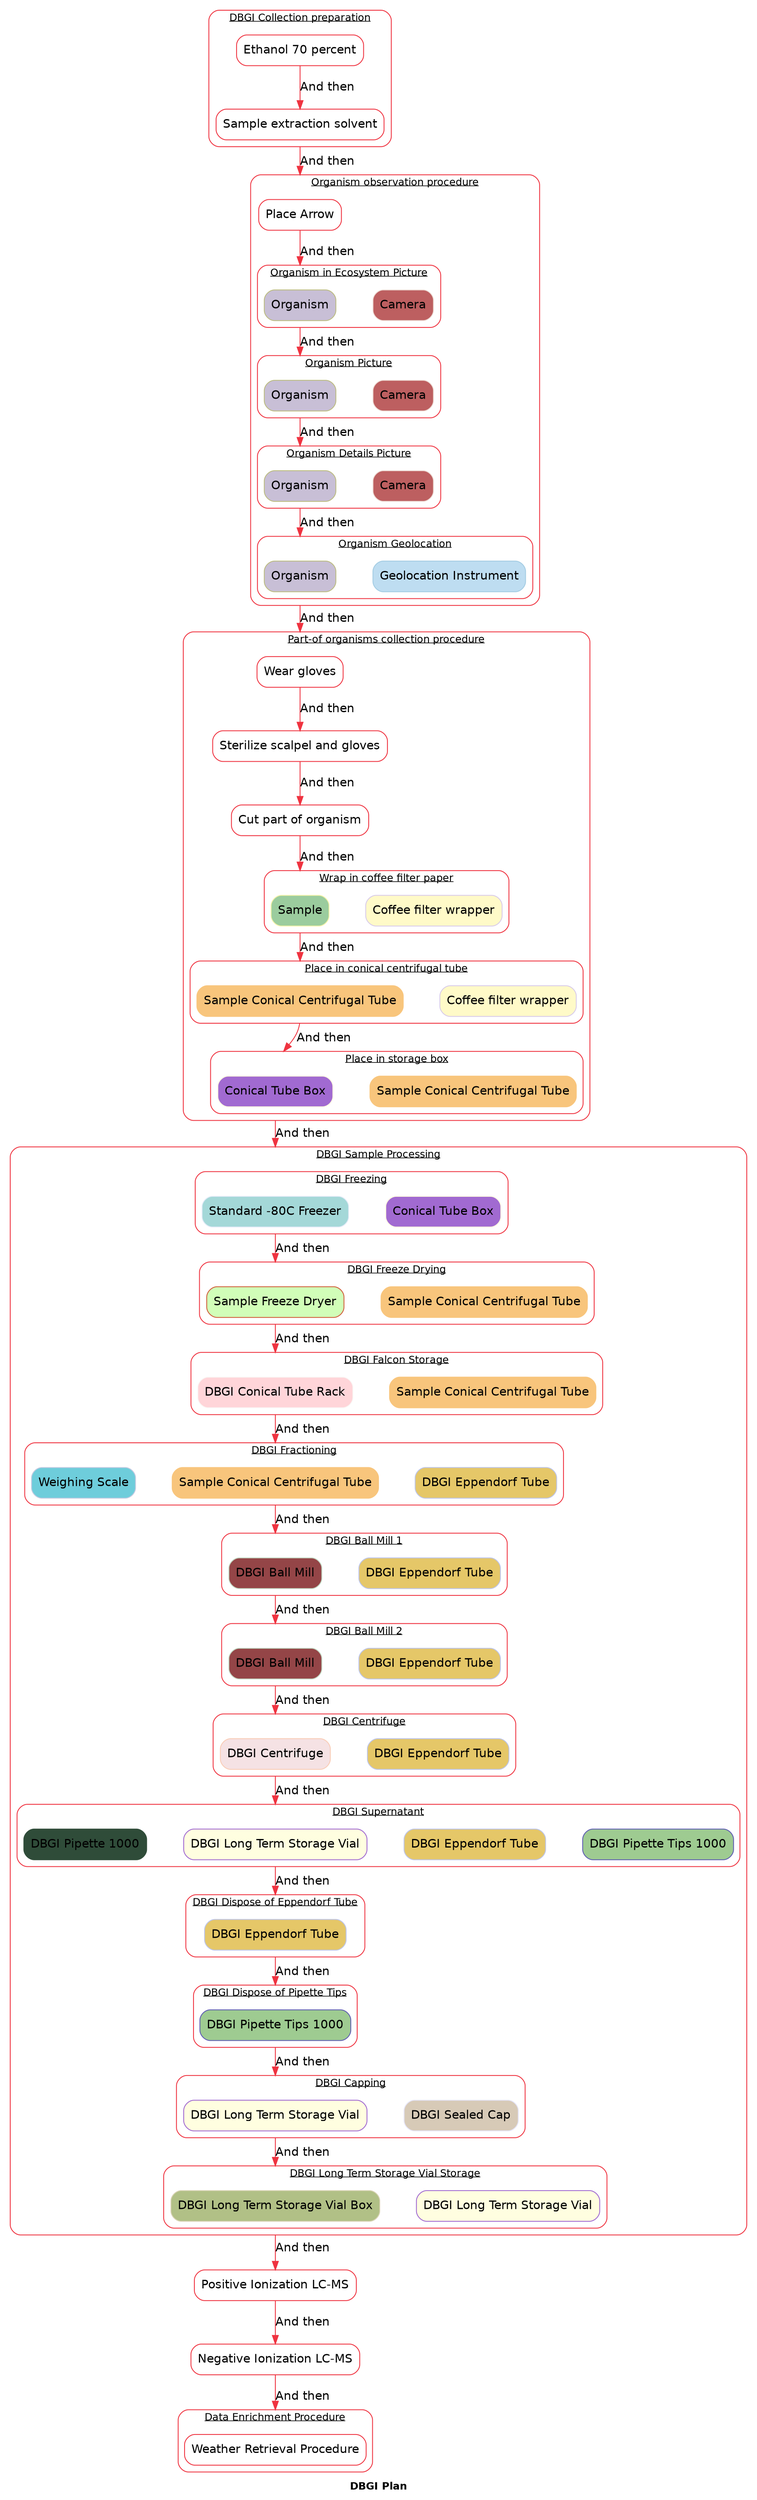 digraph G {
	graph [
		label=<<B>DBGI Plan</B>>,
		fontname="Helvetica",
		fontsize=12,
		bgcolor=white,
		splines=true,
		nodesep=0.6,
		concentrate=true,
		compound=true,
	];
	node [style=rounded, fontname="Helvetica"];
	edge [fontname="Helvetica"];
subgraph cluster__0 {
	label=<<U>DBGI Collection preparation</U>>;
	style="rounded";
	color="#EF3340";
	P3 [label="Ethanol 70 percent", shape=box, color="#EF3340"];
	P4 [label="Sample extraction solvent", shape=box, color="#EF3340"];
    P3:s -> P4:n [label="And then", color="#EF3340"];
}
subgraph cluster__1 {
	label=<<U>DBGI Sample Processing</U>>;
	style="rounded";
	color="#EF3340";
subgraph cluster__1_0 {
	label=<<U>DBGI Freezing</U>>;
	style="rounded";
	color="#EF3340";
    T1 [label="Conical Tube Box", shape=box, style="filled,rounded", color="#FFFEE0", fillcolor="#A16AD1"];
    T2 [label="Standard -80C Freezer", shape=box, style="filled,rounded", color="#E5ECF8", fillcolor="#A4D8D8"];
}
subgraph cluster__1_1 {
	label=<<U>DBGI Freeze Drying</U>>;
	style="rounded";
	color="#EF3340";
    T3 [label="Sample Conical Centrifugal Tube", shape=box, style="filled,rounded", color="#F8C57C", fillcolor="#F8C57C"];
    T4 [label="Sample Freeze Dryer", shape=box, style="filled,rounded", color="#D05C39", fillcolor="#D1FEB8"];
}
subgraph cluster__1_2 {
	label=<<U>DBGI Falcon Storage</U>>;
	style="rounded";
	color="#EF3340";
    T5 [label="Sample Conical Centrifugal Tube", shape=box, style="filled,rounded", color="#F8C57C", fillcolor="#F8C57C"];
    T6 [label="DBGI Conical Tube Rack", shape=box, style="filled,rounded", color="#FAF8F6", fillcolor="#FFD5D9"];
}
subgraph cluster__1_3 {
	label=<<U>DBGI Fractioning</U>>;
	style="rounded";
	color="#EF3340";
    T7 [label="DBGI Eppendorf Tube", shape=box, style="filled,rounded", color="#BCC4E9", fillcolor="#E5C768"];
    T8 [label="Sample Conical Centrifugal Tube", shape=box, style="filled,rounded", color="#F8C57C", fillcolor="#F8C57C"];
    T9 [label="Weighing Scale", shape=box, style="filled,rounded", color="#C5CBE1", fillcolor="#6ECDDB"];
}
subgraph cluster__1_4 {
	label=<<U>DBGI Ball Mill 1</U>>;
	style="rounded";
	color="#EF3340";
    T10 [label="DBGI Eppendorf Tube", shape=box, style="filled,rounded", color="#BCC4E9", fillcolor="#E5C768"];
    T11 [label="DBGI Ball Mill", shape=box, style="filled,rounded", color="#C3D9C4", fillcolor="#944547"];
}
subgraph cluster__1_5 {
	label=<<U>DBGI Ball Mill 2</U>>;
	style="rounded";
	color="#EF3340";
    T12 [label="DBGI Eppendorf Tube", shape=box, style="filled,rounded", color="#BCC4E9", fillcolor="#E5C768"];
    T13 [label="DBGI Ball Mill", shape=box, style="filled,rounded", color="#C3D9C4", fillcolor="#944547"];
}
subgraph cluster__1_6 {
	label=<<U>DBGI Centrifuge</U>>;
	style="rounded";
	color="#EF3340";
    T14 [label="DBGI Eppendorf Tube", shape=box, style="filled,rounded", color="#BCC4E9", fillcolor="#E5C768"];
    T15 [label="DBGI Centrifuge", shape=box, style="filled,rounded", color="#F9CCB6", fillcolor="#F5E2E4"];
}
subgraph cluster__1_7 {
	label=<<U>DBGI Supernatant</U>>;
	style="rounded";
	color="#EF3340";
    T16 [label="DBGI Pipette Tips 1000", shape=box, style="filled,rounded", color="#5E5CB2", fillcolor="#9ECB91"];
    T17 [label="DBGI Eppendorf Tube", shape=box, style="filled,rounded", color="#BCC4E9", fillcolor="#E5C768"];
    T18 [label="DBGI Long Term Storage Vial", shape=box, style="filled,rounded", color="#A16AD1", fillcolor="#FFFEE0"];
    T19 [label="DBGI Pipette 1000", shape=box, style="filled,rounded", color="#2F4C39", fillcolor="#2F4C39"];
}
subgraph cluster__1_8 {
	label=<<U>DBGI Capping</U>>;
	style="rounded";
	color="#EF3340";
    T20 [label="DBGI Sealed Cap", shape=box, style="filled,rounded", color="#E6E6FA", fillcolor="#D7CAB7"];
    T21 [label="DBGI Long Term Storage Vial", shape=box, style="filled,rounded", color="#A16AD1", fillcolor="#FFFEE0"];
}
subgraph cluster__1_9 {
	label=<<U>DBGI Long Term Storage Vial Storage</U>>;
	style="rounded";
	color="#EF3340";
    T22 [label="DBGI Long Term Storage Vial", shape=box, style="filled,rounded", color="#A16AD1", fillcolor="#FFFEE0"];
    T23 [label="DBGI Long Term Storage Vial Box", shape=box, style="filled,rounded", color="#DAD4B6", fillcolor="#B1C086"];
}
subgraph cluster__1_10 {
	label=<<U>DBGI Dispose of Eppendorf Tube</U>>;
	style="rounded";
	color="#EF3340";
    T24 [label="DBGI Eppendorf Tube", shape=box, style="filled,rounded", color="#BCC4E9", fillcolor="#E5C768"];
}
subgraph cluster__1_11 {
	label=<<U>DBGI Dispose of Pipette Tips</U>>;
	style="rounded";
	color="#EF3340";
    T25 [label="DBGI Pipette Tips 1000", shape=box, style="filled,rounded", color="#5E5CB2", fillcolor="#9ECB91"];
}
    T2:s -> T4:n [label="And then", color="#EF3340", ltail=cluster__1_0, lhead=cluster__1_1];
    T4:s -> T6:n [label="And then", color="#EF3340", ltail=cluster__1_1, lhead=cluster__1_2];
    T6:s -> T8:n [label="And then", color="#EF3340", ltail=cluster__1_2, lhead=cluster__1_3];
    T8:s -> T11:n [label="And then", color="#EF3340", ltail=cluster__1_3, lhead=cluster__1_4];
    T11:s -> T13:n [label="And then", color="#EF3340", ltail=cluster__1_4, lhead=cluster__1_5];
    T13:s -> T15:n [label="And then", color="#EF3340", ltail=cluster__1_5, lhead=cluster__1_6];
    T15:s -> T18:n [label="And then", color="#EF3340", ltail=cluster__1_6, lhead=cluster__1_7];
    T18:s -> T24:n [label="And then", color="#EF3340", ltail=cluster__1_7, lhead=cluster__1_10];
    T21:s -> T23:n [label="And then", color="#EF3340", ltail=cluster__1_8, lhead=cluster__1_9];
    T24:s -> T25:n [label="And then", color="#EF3340", ltail=cluster__1_10, lhead=cluster__1_11];
    T25:s -> T21:n [label="And then", color="#EF3340", ltail=cluster__1_11, lhead=cluster__1_8];
}
    P18 [label="Positive Ionization LC-MS", shape=box, color="#EF3340"];
    P19 [label="Negative Ionization LC-MS", shape=box, color="#EF3340"];
subgraph cluster__4 {
	label=<<U>Organism observation procedure</U>>;
	style="rounded";
	color="#EF3340";
	P21 [label="Place Arrow", shape=box, color="#EF3340"];
subgraph cluster__4_1 {
	label=<<U>Organism in Ecosystem Picture</U>>;
	style="rounded";
	color="#EF3340";
    T40 [label="Camera", shape=box, style="filled,rounded", color="#EFDFD8", fillcolor="#BD5F60"];
    T41 [label="Organism", shape=box, style="filled,rounded", color="#BCBC82", fillcolor="#C8BFD6"];
}
subgraph cluster__4_2 {
	label=<<U>Organism Picture</U>>;
	style="rounded";
	color="#EF3340";
    T42 [label="Camera", shape=box, style="filled,rounded", color="#EFDFD8", fillcolor="#BD5F60"];
    T43 [label="Organism", shape=box, style="filled,rounded", color="#BCBC82", fillcolor="#C8BFD6"];
}
subgraph cluster__4_3 {
	label=<<U>Organism Details Picture</U>>;
	style="rounded";
	color="#EF3340";
    T44 [label="Camera", shape=box, style="filled,rounded", color="#EFDFD8", fillcolor="#BD5F60"];
    T45 [label="Organism", shape=box, style="filled,rounded", color="#BCBC82", fillcolor="#C8BFD6"];
}
subgraph cluster__4_4 {
	label=<<U>Organism Geolocation</U>>;
	style="rounded";
	color="#EF3340";
    T46 [label="Geolocation Instrument", shape=box, style="filled,rounded", color="#A3CCE3", fillcolor="#BEDDF1"];
    T47 [label="Organism", shape=box, style="filled,rounded", color="#BCBC82", fillcolor="#C8BFD6"];
}
    P21:s -> T41:n [label="And then", color="#EF3340", lhead=cluster__4_1];
    T41:s -> T43:n [label="And then", color="#EF3340", ltail=cluster__4_1, lhead=cluster__4_2];
    T43:s -> T45:n [label="And then", color="#EF3340", ltail=cluster__4_2, lhead=cluster__4_3];
    T45:s -> T47:n [label="And then", color="#EF3340", ltail=cluster__4_3, lhead=cluster__4_4];
}
subgraph cluster__5 {
	label=<<U>Part-of organisms collection procedure</U>>;
	style="rounded";
	color="#EF3340";
	P27 [label="Wear gloves", shape=box, color="#EF3340"];
	P28 [label="Sterilize scalpel and gloves", shape=box, color="#EF3340"];
	P29 [label="Cut part of organism", shape=box, color="#EF3340"];
subgraph cluster__5_3 {
	label=<<U>Wrap in coffee filter paper</U>>;
	style="rounded";
	color="#EF3340";
    T51 [label="Coffee filter wrapper", shape=box, style="filled,rounded", color="#D8CBE9", fillcolor="#FFFAC8"];
    T52 [label="Sample", shape=box, style="filled,rounded", color="#F6F3A9", fillcolor="#9BCC9E"];
}
subgraph cluster__5_4 {
	label=<<U>Place in conical centrifugal tube</U>>;
	style="rounded";
	color="#EF3340";
    T53 [label="Coffee filter wrapper", shape=box, style="filled,rounded", color="#D8CBE9", fillcolor="#FFFAC8"];
    T54 [label="Sample Conical Centrifugal Tube", shape=box, style="filled,rounded", color="#F8C57C", fillcolor="#F8C57C"];
}
subgraph cluster__5_5 {
	label=<<U>Place in storage box</U>>;
	style="rounded";
	color="#EF3340";
    T55 [label="Sample Conical Centrifugal Tube", shape=box, style="filled,rounded", color="#F8C57C", fillcolor="#F8C57C"];
    T56 [label="Conical Tube Box", shape=box, style="filled,rounded", color="#FFFEE0", fillcolor="#A16AD1"];
}
    P27:s -> P28:n [label="And then", color="#EF3340"];
    P28:s -> P29:n [label="And then", color="#EF3340"];
    P29:s -> T52:n [label="And then", color="#EF3340", lhead=cluster__5_3];
    T52:s -> T54:n [label="And then", color="#EF3340", ltail=cluster__5_3, lhead=cluster__5_4];
    T54:s -> T56:n [label="And then", color="#EF3340", ltail=cluster__5_4, lhead=cluster__5_5];
}
subgraph cluster__6 {
	label=<<U>Data Enrichment Procedure</U>>;
	style="rounded";
	color="#EF3340";
	P34 [label="Weather Retrieval Procedure", shape=box, color="#EF3340"];
}
    P4 -> P21 [label="And then", color="#EF3340", ltail=cluster__0, lhead=cluster__4];
    T23 -> P18 [label="And then", color="#EF3340", ltail=cluster__1];
    P18 -> P19 [label="And then", color="#EF3340"];
    P19 -> P34 [label="And then", color="#EF3340", lhead=cluster__6];
    T47 -> P27 [label="And then", color="#EF3340", ltail=cluster__4, lhead=cluster__5];
    T56 -> T2 [label="And then", color="#EF3340", ltail=cluster__5, lhead=cluster__1];
}
